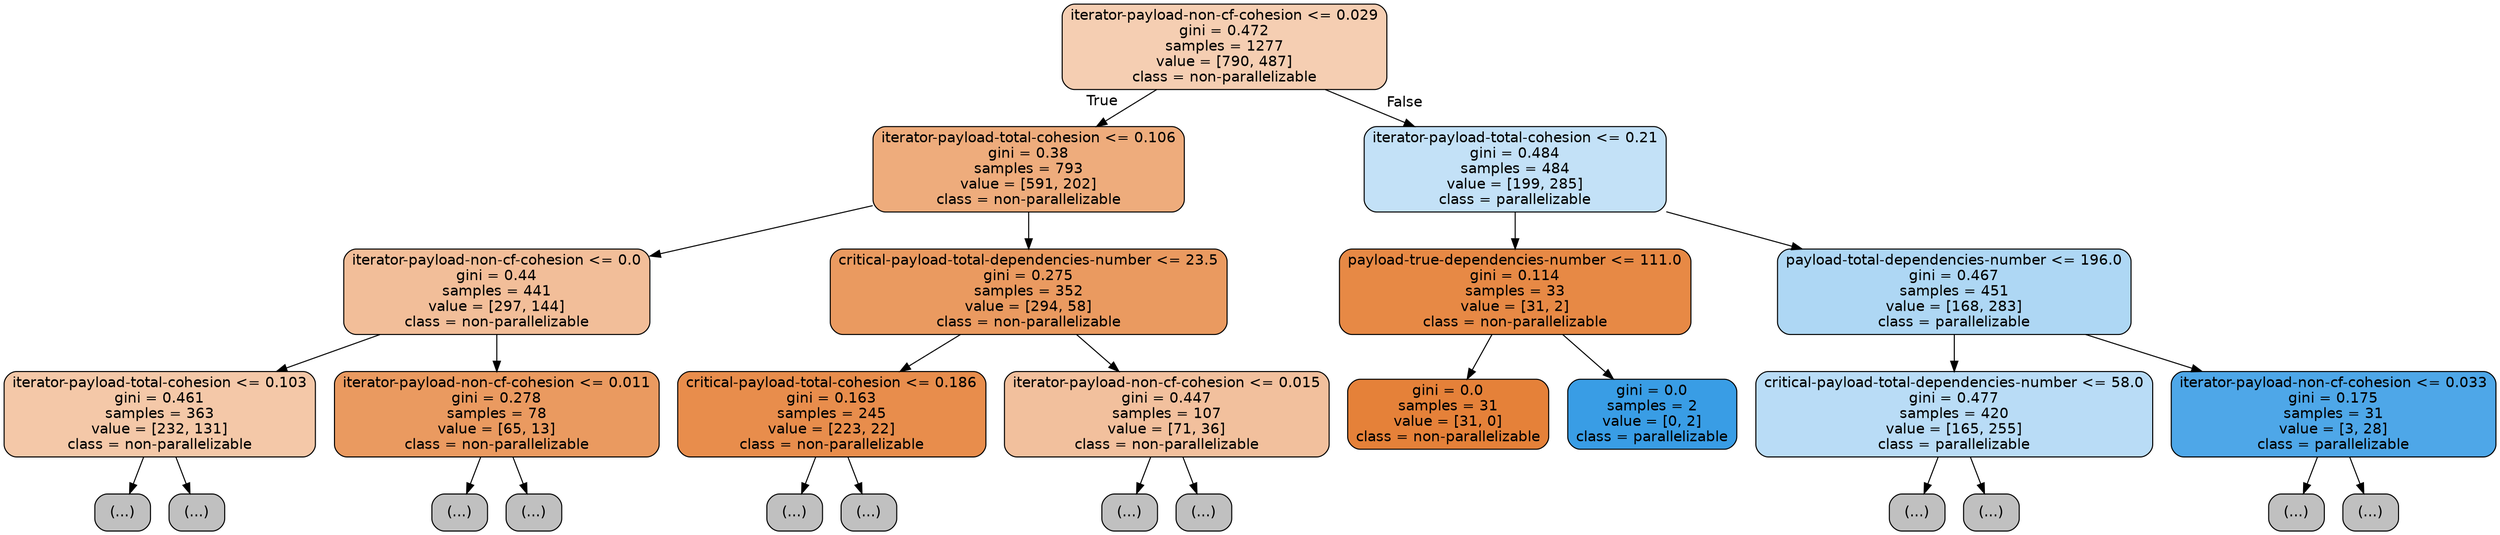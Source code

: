 digraph Tree {
node [shape=box, style="filled, rounded", color="black", fontname=helvetica] ;
edge [fontname=helvetica] ;
0 [label="iterator-payload-non-cf-cohesion <= 0.029\ngini = 0.472\nsamples = 1277\nvalue = [790, 487]\nclass = non-parallelizable", fillcolor="#e5813962"] ;
1 [label="iterator-payload-total-cohesion <= 0.106\ngini = 0.38\nsamples = 793\nvalue = [591, 202]\nclass = non-parallelizable", fillcolor="#e58139a8"] ;
0 -> 1 [labeldistance=2.5, labelangle=45, headlabel="True"] ;
2 [label="iterator-payload-non-cf-cohesion <= 0.0\ngini = 0.44\nsamples = 441\nvalue = [297, 144]\nclass = non-parallelizable", fillcolor="#e5813983"] ;
1 -> 2 ;
3 [label="iterator-payload-total-cohesion <= 0.103\ngini = 0.461\nsamples = 363\nvalue = [232, 131]\nclass = non-parallelizable", fillcolor="#e581396f"] ;
2 -> 3 ;
4 [label="(...)", fillcolor="#C0C0C0"] ;
3 -> 4 ;
111 [label="(...)", fillcolor="#C0C0C0"] ;
3 -> 111 ;
112 [label="iterator-payload-non-cf-cohesion <= 0.011\ngini = 0.278\nsamples = 78\nvalue = [65, 13]\nclass = non-parallelizable", fillcolor="#e58139cc"] ;
2 -> 112 ;
113 [label="(...)", fillcolor="#C0C0C0"] ;
112 -> 113 ;
122 [label="(...)", fillcolor="#C0C0C0"] ;
112 -> 122 ;
127 [label="critical-payload-total-dependencies-number <= 23.5\ngini = 0.275\nsamples = 352\nvalue = [294, 58]\nclass = non-parallelizable", fillcolor="#e58139cd"] ;
1 -> 127 ;
128 [label="critical-payload-total-cohesion <= 0.186\ngini = 0.163\nsamples = 245\nvalue = [223, 22]\nclass = non-parallelizable", fillcolor="#e58139e6"] ;
127 -> 128 ;
129 [label="(...)", fillcolor="#C0C0C0"] ;
128 -> 129 ;
170 [label="(...)", fillcolor="#C0C0C0"] ;
128 -> 170 ;
177 [label="iterator-payload-non-cf-cohesion <= 0.015\ngini = 0.447\nsamples = 107\nvalue = [71, 36]\nclass = non-parallelizable", fillcolor="#e581397e"] ;
127 -> 177 ;
178 [label="(...)", fillcolor="#C0C0C0"] ;
177 -> 178 ;
183 [label="(...)", fillcolor="#C0C0C0"] ;
177 -> 183 ;
212 [label="iterator-payload-total-cohesion <= 0.21\ngini = 0.484\nsamples = 484\nvalue = [199, 285]\nclass = parallelizable", fillcolor="#399de54d"] ;
0 -> 212 [labeldistance=2.5, labelangle=-45, headlabel="False"] ;
213 [label="payload-true-dependencies-number <= 111.0\ngini = 0.114\nsamples = 33\nvalue = [31, 2]\nclass = non-parallelizable", fillcolor="#e58139ef"] ;
212 -> 213 ;
214 [label="gini = 0.0\nsamples = 31\nvalue = [31, 0]\nclass = non-parallelizable", fillcolor="#e58139ff"] ;
213 -> 214 ;
215 [label="gini = 0.0\nsamples = 2\nvalue = [0, 2]\nclass = parallelizable", fillcolor="#399de5ff"] ;
213 -> 215 ;
216 [label="payload-total-dependencies-number <= 196.0\ngini = 0.467\nsamples = 451\nvalue = [168, 283]\nclass = parallelizable", fillcolor="#399de568"] ;
212 -> 216 ;
217 [label="critical-payload-total-dependencies-number <= 58.0\ngini = 0.477\nsamples = 420\nvalue = [165, 255]\nclass = parallelizable", fillcolor="#399de55a"] ;
216 -> 217 ;
218 [label="(...)", fillcolor="#C0C0C0"] ;
217 -> 218 ;
381 [label="(...)", fillcolor="#C0C0C0"] ;
217 -> 381 ;
384 [label="iterator-payload-non-cf-cohesion <= 0.033\ngini = 0.175\nsamples = 31\nvalue = [3, 28]\nclass = parallelizable", fillcolor="#399de5e4"] ;
216 -> 384 ;
385 [label="(...)", fillcolor="#C0C0C0"] ;
384 -> 385 ;
392 [label="(...)", fillcolor="#C0C0C0"] ;
384 -> 392 ;
}